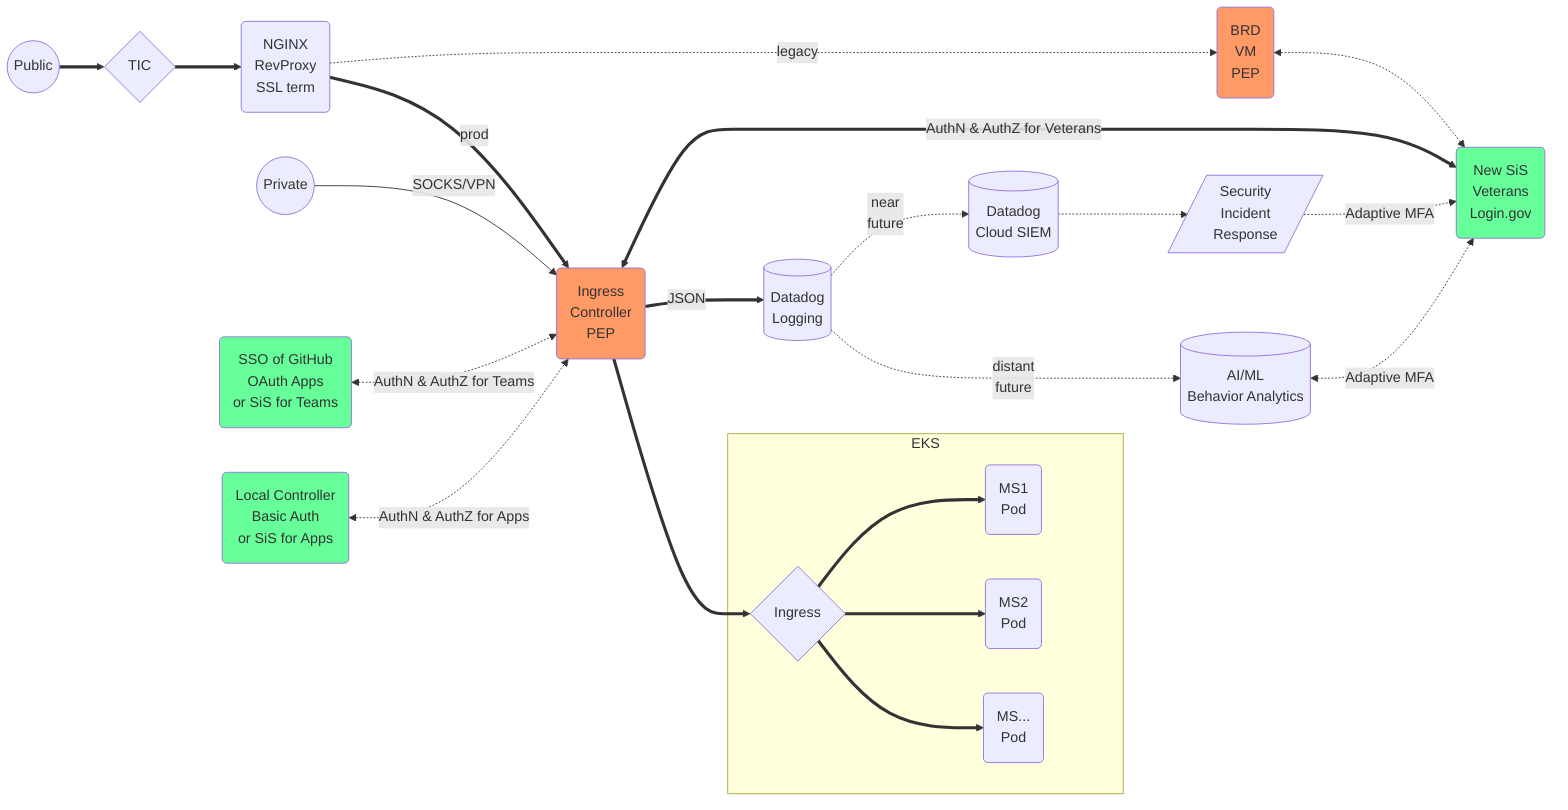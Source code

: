graph LR

    A1((Public)) ==> B1{TIC}
    B1 ==> C1(NGINX\nRevProxy\nSSL term)
    C1 -. legacy .-> D1(BRD\nVM\nPEP)
    D1:::fillPEP <-.-> F1(New SiS\nVeterans\nLogin.gov):::fillIDP
    classDef fillPEP fill:#f96
    classDef fillIDP fill:#6f9

    A2((Private)) -- SOCKS/VPN --> B2(Ingress\nController\nPEP):::fillPEP
    C1 == prod ==> B2   
    B2 <== AuthN & AuthZ for Veterans ==> F1
    B2 == JSON ==> A3[(Datadog\nLogging)]
    B2 ==> D2{Ingress}
    subgraph EKS
    D2 ==> E21(MS1\nPod)
    D2 ==> E22(MS2\nPod)
    D2 ==> E23(MS...\nPod)
    end
   
    A3 -. near\nfuture .-> B3[(Datadog\nCloud SIEM)]
    B3 -.-> C3[/Security\nIncident\nResponse/]
    C3 -. Adaptive MFA .-> F1

    A3 -. distant\nfuture .-> A4[(AI/ML\nBehavior Analytics)]
    A4 <-. Adaptive MFA .-> F1
 
    F2(SSO of GitHub\nOAuth Apps\nor SiS for Teams):::fillIDP <-. AuthN & AuthZ for Teams .-> B2
    F3(Local Controller\nBasic Auth\nor SiS for Apps):::fillIDP <-. AuthN & AuthZ for Apps .-> B2
